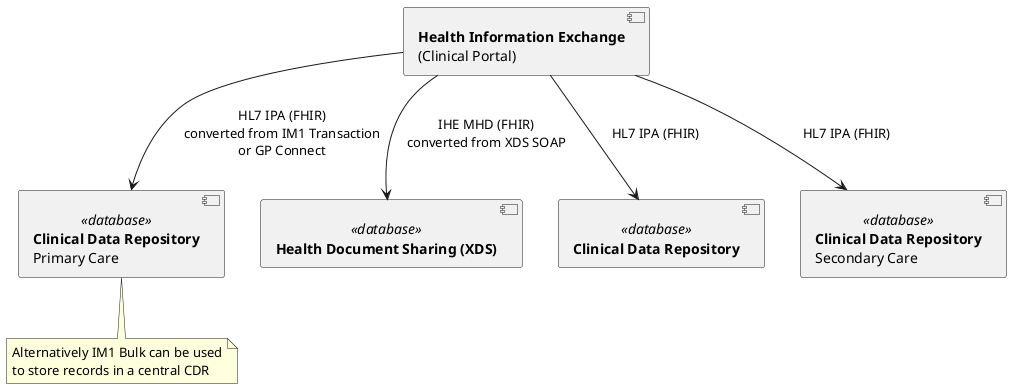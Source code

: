 
  @startuml

    skinparam svgDimensionStyle false

    component "**Health Information Exchange**\n(Clinical Portal)" as hie

    component "**Health Document Sharing (XDS)**" as xds <<database>>
    component "**Clinical Data Repository**" as cdr <<database>>
    component "**Clinical Data Repository**\nPrimary Care" as emis <<database>>
    component "**Clinical Data Repository**\nSecondary Care" as trust <<database>>

    hie --> cdr: HL7 IPA (FHIR)
    hie --> trust: HL7 IPA (FHIR)
    hie --> xds: IHE MHD (FHIR)\nconverted from XDS SOAP
    hie --> emis : HL7 IPA (FHIR)\nconverted from IM1 Transaction\nor GP Connect

    note as bulk
      Alternatively IM1 Bulk can be used
      to store records in a central CDR
    end note

    bulk .u. emis
  @enduml
